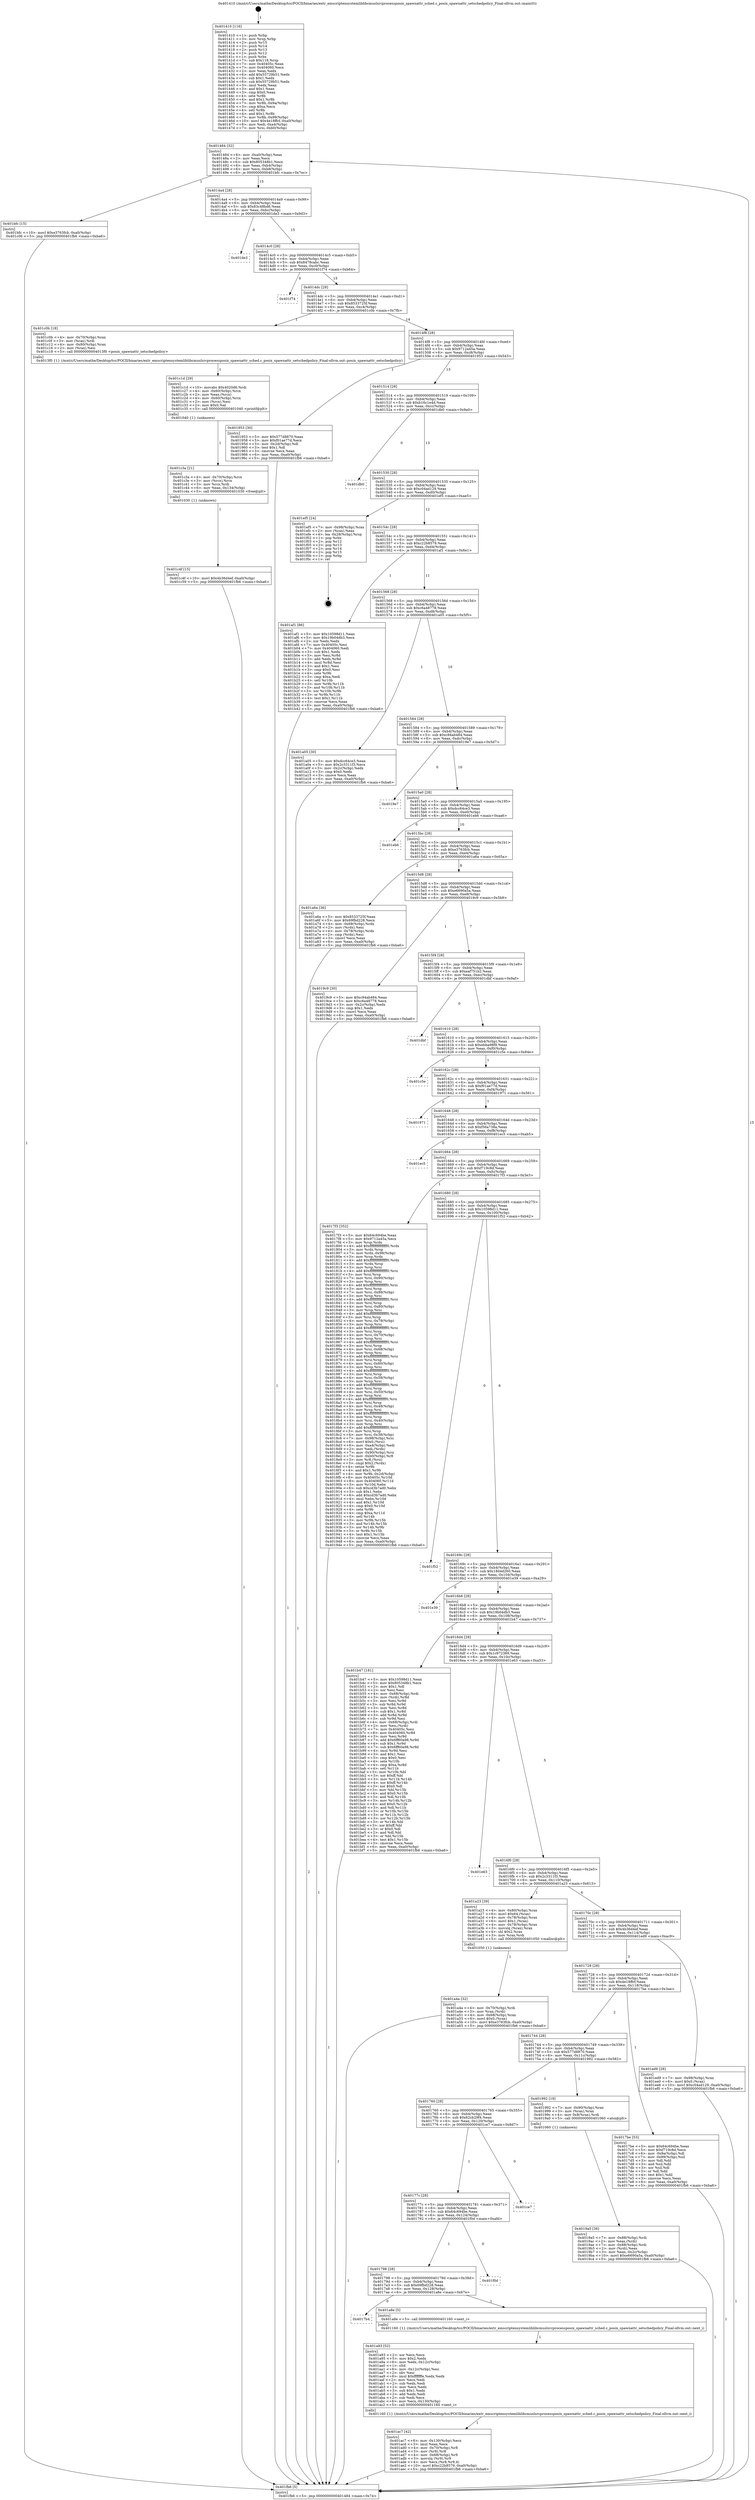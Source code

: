 digraph "0x401410" {
  label = "0x401410 (/mnt/c/Users/mathe/Desktop/tcc/POCII/binaries/extr_emscriptensystemliblibcmuslsrcprocessposix_spawnattr_sched.c_posix_spawnattr_setschedpolicy_Final-ollvm.out::main(0))"
  labelloc = "t"
  node[shape=record]

  Entry [label="",width=0.3,height=0.3,shape=circle,fillcolor=black,style=filled]
  "0x401484" [label="{
     0x401484 [32]\l
     | [instrs]\l
     &nbsp;&nbsp;0x401484 \<+6\>: mov -0xa0(%rbp),%eax\l
     &nbsp;&nbsp;0x40148a \<+2\>: mov %eax,%ecx\l
     &nbsp;&nbsp;0x40148c \<+6\>: sub $0x805348b1,%ecx\l
     &nbsp;&nbsp;0x401492 \<+6\>: mov %eax,-0xb4(%rbp)\l
     &nbsp;&nbsp;0x401498 \<+6\>: mov %ecx,-0xb8(%rbp)\l
     &nbsp;&nbsp;0x40149e \<+6\>: je 0000000000401bfc \<main+0x7ec\>\l
  }"]
  "0x401bfc" [label="{
     0x401bfc [15]\l
     | [instrs]\l
     &nbsp;&nbsp;0x401bfc \<+10\>: movl $0xe3763fcb,-0xa0(%rbp)\l
     &nbsp;&nbsp;0x401c06 \<+5\>: jmp 0000000000401fb6 \<main+0xba6\>\l
  }"]
  "0x4014a4" [label="{
     0x4014a4 [28]\l
     | [instrs]\l
     &nbsp;&nbsp;0x4014a4 \<+5\>: jmp 00000000004014a9 \<main+0x99\>\l
     &nbsp;&nbsp;0x4014a9 \<+6\>: mov -0xb4(%rbp),%eax\l
     &nbsp;&nbsp;0x4014af \<+5\>: sub $0x83c48bd6,%eax\l
     &nbsp;&nbsp;0x4014b4 \<+6\>: mov %eax,-0xbc(%rbp)\l
     &nbsp;&nbsp;0x4014ba \<+6\>: je 0000000000401de3 \<main+0x9d3\>\l
  }"]
  Exit [label="",width=0.3,height=0.3,shape=circle,fillcolor=black,style=filled,peripheries=2]
  "0x401de3" [label="{
     0x401de3\l
  }", style=dashed]
  "0x4014c0" [label="{
     0x4014c0 [28]\l
     | [instrs]\l
     &nbsp;&nbsp;0x4014c0 \<+5\>: jmp 00000000004014c5 \<main+0xb5\>\l
     &nbsp;&nbsp;0x4014c5 \<+6\>: mov -0xb4(%rbp),%eax\l
     &nbsp;&nbsp;0x4014cb \<+5\>: sub $0x8478cabc,%eax\l
     &nbsp;&nbsp;0x4014d0 \<+6\>: mov %eax,-0xc0(%rbp)\l
     &nbsp;&nbsp;0x4014d6 \<+6\>: je 0000000000401f74 \<main+0xb64\>\l
  }"]
  "0x401c4f" [label="{
     0x401c4f [15]\l
     | [instrs]\l
     &nbsp;&nbsp;0x401c4f \<+10\>: movl $0x4b36d4ef,-0xa0(%rbp)\l
     &nbsp;&nbsp;0x401c59 \<+5\>: jmp 0000000000401fb6 \<main+0xba6\>\l
  }"]
  "0x401f74" [label="{
     0x401f74\l
  }", style=dashed]
  "0x4014dc" [label="{
     0x4014dc [28]\l
     | [instrs]\l
     &nbsp;&nbsp;0x4014dc \<+5\>: jmp 00000000004014e1 \<main+0xd1\>\l
     &nbsp;&nbsp;0x4014e1 \<+6\>: mov -0xb4(%rbp),%eax\l
     &nbsp;&nbsp;0x4014e7 \<+5\>: sub $0x8533725f,%eax\l
     &nbsp;&nbsp;0x4014ec \<+6\>: mov %eax,-0xc4(%rbp)\l
     &nbsp;&nbsp;0x4014f2 \<+6\>: je 0000000000401c0b \<main+0x7fb\>\l
  }"]
  "0x401c3a" [label="{
     0x401c3a [21]\l
     | [instrs]\l
     &nbsp;&nbsp;0x401c3a \<+4\>: mov -0x70(%rbp),%rcx\l
     &nbsp;&nbsp;0x401c3e \<+3\>: mov (%rcx),%rcx\l
     &nbsp;&nbsp;0x401c41 \<+3\>: mov %rcx,%rdi\l
     &nbsp;&nbsp;0x401c44 \<+6\>: mov %eax,-0x134(%rbp)\l
     &nbsp;&nbsp;0x401c4a \<+5\>: call 0000000000401030 \<free@plt\>\l
     | [calls]\l
     &nbsp;&nbsp;0x401030 \{1\} (unknown)\l
  }"]
  "0x401c0b" [label="{
     0x401c0b [18]\l
     | [instrs]\l
     &nbsp;&nbsp;0x401c0b \<+4\>: mov -0x70(%rbp),%rax\l
     &nbsp;&nbsp;0x401c0f \<+3\>: mov (%rax),%rdi\l
     &nbsp;&nbsp;0x401c12 \<+4\>: mov -0x80(%rbp),%rax\l
     &nbsp;&nbsp;0x401c16 \<+2\>: mov (%rax),%esi\l
     &nbsp;&nbsp;0x401c18 \<+5\>: call 00000000004013f0 \<posix_spawnattr_setschedpolicy\>\l
     | [calls]\l
     &nbsp;&nbsp;0x4013f0 \{1\} (/mnt/c/Users/mathe/Desktop/tcc/POCII/binaries/extr_emscriptensystemliblibcmuslsrcprocessposix_spawnattr_sched.c_posix_spawnattr_setschedpolicy_Final-ollvm.out::posix_spawnattr_setschedpolicy)\l
  }"]
  "0x4014f8" [label="{
     0x4014f8 [28]\l
     | [instrs]\l
     &nbsp;&nbsp;0x4014f8 \<+5\>: jmp 00000000004014fd \<main+0xed\>\l
     &nbsp;&nbsp;0x4014fd \<+6\>: mov -0xb4(%rbp),%eax\l
     &nbsp;&nbsp;0x401503 \<+5\>: sub $0x9712a45a,%eax\l
     &nbsp;&nbsp;0x401508 \<+6\>: mov %eax,-0xc8(%rbp)\l
     &nbsp;&nbsp;0x40150e \<+6\>: je 0000000000401953 \<main+0x543\>\l
  }"]
  "0x401c1d" [label="{
     0x401c1d [29]\l
     | [instrs]\l
     &nbsp;&nbsp;0x401c1d \<+10\>: movabs $0x4020d6,%rdi\l
     &nbsp;&nbsp;0x401c27 \<+4\>: mov -0x60(%rbp),%rcx\l
     &nbsp;&nbsp;0x401c2b \<+2\>: mov %eax,(%rcx)\l
     &nbsp;&nbsp;0x401c2d \<+4\>: mov -0x60(%rbp),%rcx\l
     &nbsp;&nbsp;0x401c31 \<+2\>: mov (%rcx),%esi\l
     &nbsp;&nbsp;0x401c33 \<+2\>: mov $0x0,%al\l
     &nbsp;&nbsp;0x401c35 \<+5\>: call 0000000000401040 \<printf@plt\>\l
     | [calls]\l
     &nbsp;&nbsp;0x401040 \{1\} (unknown)\l
  }"]
  "0x401953" [label="{
     0x401953 [30]\l
     | [instrs]\l
     &nbsp;&nbsp;0x401953 \<+5\>: mov $0x577d8870,%eax\l
     &nbsp;&nbsp;0x401958 \<+5\>: mov $0xf01ae77d,%ecx\l
     &nbsp;&nbsp;0x40195d \<+3\>: mov -0x2d(%rbp),%dl\l
     &nbsp;&nbsp;0x401960 \<+3\>: test $0x1,%dl\l
     &nbsp;&nbsp;0x401963 \<+3\>: cmovne %ecx,%eax\l
     &nbsp;&nbsp;0x401966 \<+6\>: mov %eax,-0xa0(%rbp)\l
     &nbsp;&nbsp;0x40196c \<+5\>: jmp 0000000000401fb6 \<main+0xba6\>\l
  }"]
  "0x401514" [label="{
     0x401514 [28]\l
     | [instrs]\l
     &nbsp;&nbsp;0x401514 \<+5\>: jmp 0000000000401519 \<main+0x109\>\l
     &nbsp;&nbsp;0x401519 \<+6\>: mov -0xb4(%rbp),%eax\l
     &nbsp;&nbsp;0x40151f \<+5\>: sub $0xb16c1e4d,%eax\l
     &nbsp;&nbsp;0x401524 \<+6\>: mov %eax,-0xcc(%rbp)\l
     &nbsp;&nbsp;0x40152a \<+6\>: je 0000000000401db0 \<main+0x9a0\>\l
  }"]
  "0x401ac7" [label="{
     0x401ac7 [42]\l
     | [instrs]\l
     &nbsp;&nbsp;0x401ac7 \<+6\>: mov -0x130(%rbp),%ecx\l
     &nbsp;&nbsp;0x401acd \<+3\>: imul %eax,%ecx\l
     &nbsp;&nbsp;0x401ad0 \<+4\>: mov -0x70(%rbp),%r8\l
     &nbsp;&nbsp;0x401ad4 \<+3\>: mov (%r8),%r8\l
     &nbsp;&nbsp;0x401ad7 \<+4\>: mov -0x68(%rbp),%r9\l
     &nbsp;&nbsp;0x401adb \<+3\>: movslq (%r9),%r9\l
     &nbsp;&nbsp;0x401ade \<+4\>: mov %ecx,(%r8,%r9,4)\l
     &nbsp;&nbsp;0x401ae2 \<+10\>: movl $0xc22b8579,-0xa0(%rbp)\l
     &nbsp;&nbsp;0x401aec \<+5\>: jmp 0000000000401fb6 \<main+0xba6\>\l
  }"]
  "0x401db0" [label="{
     0x401db0\l
  }", style=dashed]
  "0x401530" [label="{
     0x401530 [28]\l
     | [instrs]\l
     &nbsp;&nbsp;0x401530 \<+5\>: jmp 0000000000401535 \<main+0x125\>\l
     &nbsp;&nbsp;0x401535 \<+6\>: mov -0xb4(%rbp),%eax\l
     &nbsp;&nbsp;0x40153b \<+5\>: sub $0xc04ad129,%eax\l
     &nbsp;&nbsp;0x401540 \<+6\>: mov %eax,-0xd0(%rbp)\l
     &nbsp;&nbsp;0x401546 \<+6\>: je 0000000000401ef5 \<main+0xae5\>\l
  }"]
  "0x401a93" [label="{
     0x401a93 [52]\l
     | [instrs]\l
     &nbsp;&nbsp;0x401a93 \<+2\>: xor %ecx,%ecx\l
     &nbsp;&nbsp;0x401a95 \<+5\>: mov $0x2,%edx\l
     &nbsp;&nbsp;0x401a9a \<+6\>: mov %edx,-0x12c(%rbp)\l
     &nbsp;&nbsp;0x401aa0 \<+1\>: cltd\l
     &nbsp;&nbsp;0x401aa1 \<+6\>: mov -0x12c(%rbp),%esi\l
     &nbsp;&nbsp;0x401aa7 \<+2\>: idiv %esi\l
     &nbsp;&nbsp;0x401aa9 \<+6\>: imul $0xfffffffe,%edx,%edx\l
     &nbsp;&nbsp;0x401aaf \<+2\>: mov %ecx,%edi\l
     &nbsp;&nbsp;0x401ab1 \<+2\>: sub %edx,%edi\l
     &nbsp;&nbsp;0x401ab3 \<+2\>: mov %ecx,%edx\l
     &nbsp;&nbsp;0x401ab5 \<+3\>: sub $0x1,%edx\l
     &nbsp;&nbsp;0x401ab8 \<+2\>: add %edx,%edi\l
     &nbsp;&nbsp;0x401aba \<+2\>: sub %edi,%ecx\l
     &nbsp;&nbsp;0x401abc \<+6\>: mov %ecx,-0x130(%rbp)\l
     &nbsp;&nbsp;0x401ac2 \<+5\>: call 0000000000401160 \<next_i\>\l
     | [calls]\l
     &nbsp;&nbsp;0x401160 \{1\} (/mnt/c/Users/mathe/Desktop/tcc/POCII/binaries/extr_emscriptensystemliblibcmuslsrcprocessposix_spawnattr_sched.c_posix_spawnattr_setschedpolicy_Final-ollvm.out::next_i)\l
  }"]
  "0x401ef5" [label="{
     0x401ef5 [24]\l
     | [instrs]\l
     &nbsp;&nbsp;0x401ef5 \<+7\>: mov -0x98(%rbp),%rax\l
     &nbsp;&nbsp;0x401efc \<+2\>: mov (%rax),%eax\l
     &nbsp;&nbsp;0x401efe \<+4\>: lea -0x28(%rbp),%rsp\l
     &nbsp;&nbsp;0x401f02 \<+1\>: pop %rbx\l
     &nbsp;&nbsp;0x401f03 \<+2\>: pop %r12\l
     &nbsp;&nbsp;0x401f05 \<+2\>: pop %r13\l
     &nbsp;&nbsp;0x401f07 \<+2\>: pop %r14\l
     &nbsp;&nbsp;0x401f09 \<+2\>: pop %r15\l
     &nbsp;&nbsp;0x401f0b \<+1\>: pop %rbp\l
     &nbsp;&nbsp;0x401f0c \<+1\>: ret\l
  }"]
  "0x40154c" [label="{
     0x40154c [28]\l
     | [instrs]\l
     &nbsp;&nbsp;0x40154c \<+5\>: jmp 0000000000401551 \<main+0x141\>\l
     &nbsp;&nbsp;0x401551 \<+6\>: mov -0xb4(%rbp),%eax\l
     &nbsp;&nbsp;0x401557 \<+5\>: sub $0xc22b8579,%eax\l
     &nbsp;&nbsp;0x40155c \<+6\>: mov %eax,-0xd4(%rbp)\l
     &nbsp;&nbsp;0x401562 \<+6\>: je 0000000000401af1 \<main+0x6e1\>\l
  }"]
  "0x4017b4" [label="{
     0x4017b4\l
  }", style=dashed]
  "0x401af1" [label="{
     0x401af1 [86]\l
     | [instrs]\l
     &nbsp;&nbsp;0x401af1 \<+5\>: mov $0x10598d11,%eax\l
     &nbsp;&nbsp;0x401af6 \<+5\>: mov $0x19b04db3,%ecx\l
     &nbsp;&nbsp;0x401afb \<+2\>: xor %edx,%edx\l
     &nbsp;&nbsp;0x401afd \<+7\>: mov 0x40405c,%esi\l
     &nbsp;&nbsp;0x401b04 \<+7\>: mov 0x404060,%edi\l
     &nbsp;&nbsp;0x401b0b \<+3\>: sub $0x1,%edx\l
     &nbsp;&nbsp;0x401b0e \<+3\>: mov %esi,%r8d\l
     &nbsp;&nbsp;0x401b11 \<+3\>: add %edx,%r8d\l
     &nbsp;&nbsp;0x401b14 \<+4\>: imul %r8d,%esi\l
     &nbsp;&nbsp;0x401b18 \<+3\>: and $0x1,%esi\l
     &nbsp;&nbsp;0x401b1b \<+3\>: cmp $0x0,%esi\l
     &nbsp;&nbsp;0x401b1e \<+4\>: sete %r9b\l
     &nbsp;&nbsp;0x401b22 \<+3\>: cmp $0xa,%edi\l
     &nbsp;&nbsp;0x401b25 \<+4\>: setl %r10b\l
     &nbsp;&nbsp;0x401b29 \<+3\>: mov %r9b,%r11b\l
     &nbsp;&nbsp;0x401b2c \<+3\>: and %r10b,%r11b\l
     &nbsp;&nbsp;0x401b2f \<+3\>: xor %r10b,%r9b\l
     &nbsp;&nbsp;0x401b32 \<+3\>: or %r9b,%r11b\l
     &nbsp;&nbsp;0x401b35 \<+4\>: test $0x1,%r11b\l
     &nbsp;&nbsp;0x401b39 \<+3\>: cmovne %ecx,%eax\l
     &nbsp;&nbsp;0x401b3c \<+6\>: mov %eax,-0xa0(%rbp)\l
     &nbsp;&nbsp;0x401b42 \<+5\>: jmp 0000000000401fb6 \<main+0xba6\>\l
  }"]
  "0x401568" [label="{
     0x401568 [28]\l
     | [instrs]\l
     &nbsp;&nbsp;0x401568 \<+5\>: jmp 000000000040156d \<main+0x15d\>\l
     &nbsp;&nbsp;0x40156d \<+6\>: mov -0xb4(%rbp),%eax\l
     &nbsp;&nbsp;0x401573 \<+5\>: sub $0xc6a48778,%eax\l
     &nbsp;&nbsp;0x401578 \<+6\>: mov %eax,-0xd8(%rbp)\l
     &nbsp;&nbsp;0x40157e \<+6\>: je 0000000000401a05 \<main+0x5f5\>\l
  }"]
  "0x401a8e" [label="{
     0x401a8e [5]\l
     | [instrs]\l
     &nbsp;&nbsp;0x401a8e \<+5\>: call 0000000000401160 \<next_i\>\l
     | [calls]\l
     &nbsp;&nbsp;0x401160 \{1\} (/mnt/c/Users/mathe/Desktop/tcc/POCII/binaries/extr_emscriptensystemliblibcmuslsrcprocessposix_spawnattr_sched.c_posix_spawnattr_setschedpolicy_Final-ollvm.out::next_i)\l
  }"]
  "0x401a05" [label="{
     0x401a05 [30]\l
     | [instrs]\l
     &nbsp;&nbsp;0x401a05 \<+5\>: mov $0xdcc64ce3,%eax\l
     &nbsp;&nbsp;0x401a0a \<+5\>: mov $0x2c3311f3,%ecx\l
     &nbsp;&nbsp;0x401a0f \<+3\>: mov -0x2c(%rbp),%edx\l
     &nbsp;&nbsp;0x401a12 \<+3\>: cmp $0x0,%edx\l
     &nbsp;&nbsp;0x401a15 \<+3\>: cmove %ecx,%eax\l
     &nbsp;&nbsp;0x401a18 \<+6\>: mov %eax,-0xa0(%rbp)\l
     &nbsp;&nbsp;0x401a1e \<+5\>: jmp 0000000000401fb6 \<main+0xba6\>\l
  }"]
  "0x401584" [label="{
     0x401584 [28]\l
     | [instrs]\l
     &nbsp;&nbsp;0x401584 \<+5\>: jmp 0000000000401589 \<main+0x179\>\l
     &nbsp;&nbsp;0x401589 \<+6\>: mov -0xb4(%rbp),%eax\l
     &nbsp;&nbsp;0x40158f \<+5\>: sub $0xc94ab484,%eax\l
     &nbsp;&nbsp;0x401594 \<+6\>: mov %eax,-0xdc(%rbp)\l
     &nbsp;&nbsp;0x40159a \<+6\>: je 00000000004019e7 \<main+0x5d7\>\l
  }"]
  "0x401798" [label="{
     0x401798 [28]\l
     | [instrs]\l
     &nbsp;&nbsp;0x401798 \<+5\>: jmp 000000000040179d \<main+0x38d\>\l
     &nbsp;&nbsp;0x40179d \<+6\>: mov -0xb4(%rbp),%eax\l
     &nbsp;&nbsp;0x4017a3 \<+5\>: sub $0x69fbd228,%eax\l
     &nbsp;&nbsp;0x4017a8 \<+6\>: mov %eax,-0x128(%rbp)\l
     &nbsp;&nbsp;0x4017ae \<+6\>: je 0000000000401a8e \<main+0x67e\>\l
  }"]
  "0x4019e7" [label="{
     0x4019e7\l
  }", style=dashed]
  "0x4015a0" [label="{
     0x4015a0 [28]\l
     | [instrs]\l
     &nbsp;&nbsp;0x4015a0 \<+5\>: jmp 00000000004015a5 \<main+0x195\>\l
     &nbsp;&nbsp;0x4015a5 \<+6\>: mov -0xb4(%rbp),%eax\l
     &nbsp;&nbsp;0x4015ab \<+5\>: sub $0xdcc64ce3,%eax\l
     &nbsp;&nbsp;0x4015b0 \<+6\>: mov %eax,-0xe0(%rbp)\l
     &nbsp;&nbsp;0x4015b6 \<+6\>: je 0000000000401eb6 \<main+0xaa6\>\l
  }"]
  "0x401f0d" [label="{
     0x401f0d\l
  }", style=dashed]
  "0x401eb6" [label="{
     0x401eb6\l
  }", style=dashed]
  "0x4015bc" [label="{
     0x4015bc [28]\l
     | [instrs]\l
     &nbsp;&nbsp;0x4015bc \<+5\>: jmp 00000000004015c1 \<main+0x1b1\>\l
     &nbsp;&nbsp;0x4015c1 \<+6\>: mov -0xb4(%rbp),%eax\l
     &nbsp;&nbsp;0x4015c7 \<+5\>: sub $0xe3763fcb,%eax\l
     &nbsp;&nbsp;0x4015cc \<+6\>: mov %eax,-0xe4(%rbp)\l
     &nbsp;&nbsp;0x4015d2 \<+6\>: je 0000000000401a6a \<main+0x65a\>\l
  }"]
  "0x40177c" [label="{
     0x40177c [28]\l
     | [instrs]\l
     &nbsp;&nbsp;0x40177c \<+5\>: jmp 0000000000401781 \<main+0x371\>\l
     &nbsp;&nbsp;0x401781 \<+6\>: mov -0xb4(%rbp),%eax\l
     &nbsp;&nbsp;0x401787 \<+5\>: sub $0x64c694be,%eax\l
     &nbsp;&nbsp;0x40178c \<+6\>: mov %eax,-0x124(%rbp)\l
     &nbsp;&nbsp;0x401792 \<+6\>: je 0000000000401f0d \<main+0xafd\>\l
  }"]
  "0x401a6a" [label="{
     0x401a6a [36]\l
     | [instrs]\l
     &nbsp;&nbsp;0x401a6a \<+5\>: mov $0x8533725f,%eax\l
     &nbsp;&nbsp;0x401a6f \<+5\>: mov $0x69fbd228,%ecx\l
     &nbsp;&nbsp;0x401a74 \<+4\>: mov -0x68(%rbp),%rdx\l
     &nbsp;&nbsp;0x401a78 \<+2\>: mov (%rdx),%esi\l
     &nbsp;&nbsp;0x401a7a \<+4\>: mov -0x78(%rbp),%rdx\l
     &nbsp;&nbsp;0x401a7e \<+2\>: cmp (%rdx),%esi\l
     &nbsp;&nbsp;0x401a80 \<+3\>: cmovl %ecx,%eax\l
     &nbsp;&nbsp;0x401a83 \<+6\>: mov %eax,-0xa0(%rbp)\l
     &nbsp;&nbsp;0x401a89 \<+5\>: jmp 0000000000401fb6 \<main+0xba6\>\l
  }"]
  "0x4015d8" [label="{
     0x4015d8 [28]\l
     | [instrs]\l
     &nbsp;&nbsp;0x4015d8 \<+5\>: jmp 00000000004015dd \<main+0x1cd\>\l
     &nbsp;&nbsp;0x4015dd \<+6\>: mov -0xb4(%rbp),%eax\l
     &nbsp;&nbsp;0x4015e3 \<+5\>: sub $0xe6690a5a,%eax\l
     &nbsp;&nbsp;0x4015e8 \<+6\>: mov %eax,-0xe8(%rbp)\l
     &nbsp;&nbsp;0x4015ee \<+6\>: je 00000000004019c9 \<main+0x5b9\>\l
  }"]
  "0x401ce7" [label="{
     0x401ce7\l
  }", style=dashed]
  "0x4019c9" [label="{
     0x4019c9 [30]\l
     | [instrs]\l
     &nbsp;&nbsp;0x4019c9 \<+5\>: mov $0xc94ab484,%eax\l
     &nbsp;&nbsp;0x4019ce \<+5\>: mov $0xc6a48778,%ecx\l
     &nbsp;&nbsp;0x4019d3 \<+3\>: mov -0x2c(%rbp),%edx\l
     &nbsp;&nbsp;0x4019d6 \<+3\>: cmp $0x1,%edx\l
     &nbsp;&nbsp;0x4019d9 \<+3\>: cmovl %ecx,%eax\l
     &nbsp;&nbsp;0x4019dc \<+6\>: mov %eax,-0xa0(%rbp)\l
     &nbsp;&nbsp;0x4019e2 \<+5\>: jmp 0000000000401fb6 \<main+0xba6\>\l
  }"]
  "0x4015f4" [label="{
     0x4015f4 [28]\l
     | [instrs]\l
     &nbsp;&nbsp;0x4015f4 \<+5\>: jmp 00000000004015f9 \<main+0x1e9\>\l
     &nbsp;&nbsp;0x4015f9 \<+6\>: mov -0xb4(%rbp),%eax\l
     &nbsp;&nbsp;0x4015ff \<+5\>: sub $0xeaf751b2,%eax\l
     &nbsp;&nbsp;0x401604 \<+6\>: mov %eax,-0xec(%rbp)\l
     &nbsp;&nbsp;0x40160a \<+6\>: je 0000000000401dbf \<main+0x9af\>\l
  }"]
  "0x401a4a" [label="{
     0x401a4a [32]\l
     | [instrs]\l
     &nbsp;&nbsp;0x401a4a \<+4\>: mov -0x70(%rbp),%rdi\l
     &nbsp;&nbsp;0x401a4e \<+3\>: mov %rax,(%rdi)\l
     &nbsp;&nbsp;0x401a51 \<+4\>: mov -0x68(%rbp),%rax\l
     &nbsp;&nbsp;0x401a55 \<+6\>: movl $0x0,(%rax)\l
     &nbsp;&nbsp;0x401a5b \<+10\>: movl $0xe3763fcb,-0xa0(%rbp)\l
     &nbsp;&nbsp;0x401a65 \<+5\>: jmp 0000000000401fb6 \<main+0xba6\>\l
  }"]
  "0x401dbf" [label="{
     0x401dbf\l
  }", style=dashed]
  "0x401610" [label="{
     0x401610 [28]\l
     | [instrs]\l
     &nbsp;&nbsp;0x401610 \<+5\>: jmp 0000000000401615 \<main+0x205\>\l
     &nbsp;&nbsp;0x401615 \<+6\>: mov -0xb4(%rbp),%eax\l
     &nbsp;&nbsp;0x40161b \<+5\>: sub $0xebba98f9,%eax\l
     &nbsp;&nbsp;0x401620 \<+6\>: mov %eax,-0xf0(%rbp)\l
     &nbsp;&nbsp;0x401626 \<+6\>: je 0000000000401c5e \<main+0x84e\>\l
  }"]
  "0x4019a5" [label="{
     0x4019a5 [36]\l
     | [instrs]\l
     &nbsp;&nbsp;0x4019a5 \<+7\>: mov -0x88(%rbp),%rdi\l
     &nbsp;&nbsp;0x4019ac \<+2\>: mov %eax,(%rdi)\l
     &nbsp;&nbsp;0x4019ae \<+7\>: mov -0x88(%rbp),%rdi\l
     &nbsp;&nbsp;0x4019b5 \<+2\>: mov (%rdi),%eax\l
     &nbsp;&nbsp;0x4019b7 \<+3\>: mov %eax,-0x2c(%rbp)\l
     &nbsp;&nbsp;0x4019ba \<+10\>: movl $0xe6690a5a,-0xa0(%rbp)\l
     &nbsp;&nbsp;0x4019c4 \<+5\>: jmp 0000000000401fb6 \<main+0xba6\>\l
  }"]
  "0x401c5e" [label="{
     0x401c5e\l
  }", style=dashed]
  "0x40162c" [label="{
     0x40162c [28]\l
     | [instrs]\l
     &nbsp;&nbsp;0x40162c \<+5\>: jmp 0000000000401631 \<main+0x221\>\l
     &nbsp;&nbsp;0x401631 \<+6\>: mov -0xb4(%rbp),%eax\l
     &nbsp;&nbsp;0x401637 \<+5\>: sub $0xf01ae77d,%eax\l
     &nbsp;&nbsp;0x40163c \<+6\>: mov %eax,-0xf4(%rbp)\l
     &nbsp;&nbsp;0x401642 \<+6\>: je 0000000000401971 \<main+0x561\>\l
  }"]
  "0x401760" [label="{
     0x401760 [28]\l
     | [instrs]\l
     &nbsp;&nbsp;0x401760 \<+5\>: jmp 0000000000401765 \<main+0x355\>\l
     &nbsp;&nbsp;0x401765 \<+6\>: mov -0xb4(%rbp),%eax\l
     &nbsp;&nbsp;0x40176b \<+5\>: sub $0x62cb29f4,%eax\l
     &nbsp;&nbsp;0x401770 \<+6\>: mov %eax,-0x120(%rbp)\l
     &nbsp;&nbsp;0x401776 \<+6\>: je 0000000000401ce7 \<main+0x8d7\>\l
  }"]
  "0x401971" [label="{
     0x401971\l
  }", style=dashed]
  "0x401648" [label="{
     0x401648 [28]\l
     | [instrs]\l
     &nbsp;&nbsp;0x401648 \<+5\>: jmp 000000000040164d \<main+0x23d\>\l
     &nbsp;&nbsp;0x40164d \<+6\>: mov -0xb4(%rbp),%eax\l
     &nbsp;&nbsp;0x401653 \<+5\>: sub $0xf56a738a,%eax\l
     &nbsp;&nbsp;0x401658 \<+6\>: mov %eax,-0xf8(%rbp)\l
     &nbsp;&nbsp;0x40165e \<+6\>: je 0000000000401ec5 \<main+0xab5\>\l
  }"]
  "0x401992" [label="{
     0x401992 [19]\l
     | [instrs]\l
     &nbsp;&nbsp;0x401992 \<+7\>: mov -0x90(%rbp),%rax\l
     &nbsp;&nbsp;0x401999 \<+3\>: mov (%rax),%rax\l
     &nbsp;&nbsp;0x40199c \<+4\>: mov 0x8(%rax),%rdi\l
     &nbsp;&nbsp;0x4019a0 \<+5\>: call 0000000000401060 \<atoi@plt\>\l
     | [calls]\l
     &nbsp;&nbsp;0x401060 \{1\} (unknown)\l
  }"]
  "0x401ec5" [label="{
     0x401ec5\l
  }", style=dashed]
  "0x401664" [label="{
     0x401664 [28]\l
     | [instrs]\l
     &nbsp;&nbsp;0x401664 \<+5\>: jmp 0000000000401669 \<main+0x259\>\l
     &nbsp;&nbsp;0x401669 \<+6\>: mov -0xb4(%rbp),%eax\l
     &nbsp;&nbsp;0x40166f \<+5\>: sub $0xf719c8d,%eax\l
     &nbsp;&nbsp;0x401674 \<+6\>: mov %eax,-0xfc(%rbp)\l
     &nbsp;&nbsp;0x40167a \<+6\>: je 00000000004017f3 \<main+0x3e3\>\l
  }"]
  "0x401410" [label="{
     0x401410 [116]\l
     | [instrs]\l
     &nbsp;&nbsp;0x401410 \<+1\>: push %rbp\l
     &nbsp;&nbsp;0x401411 \<+3\>: mov %rsp,%rbp\l
     &nbsp;&nbsp;0x401414 \<+2\>: push %r15\l
     &nbsp;&nbsp;0x401416 \<+2\>: push %r14\l
     &nbsp;&nbsp;0x401418 \<+2\>: push %r13\l
     &nbsp;&nbsp;0x40141a \<+2\>: push %r12\l
     &nbsp;&nbsp;0x40141c \<+1\>: push %rbx\l
     &nbsp;&nbsp;0x40141d \<+7\>: sub $0x118,%rsp\l
     &nbsp;&nbsp;0x401424 \<+7\>: mov 0x40405c,%eax\l
     &nbsp;&nbsp;0x40142b \<+7\>: mov 0x404060,%ecx\l
     &nbsp;&nbsp;0x401432 \<+2\>: mov %eax,%edx\l
     &nbsp;&nbsp;0x401434 \<+6\>: add $0x55729b51,%edx\l
     &nbsp;&nbsp;0x40143a \<+3\>: sub $0x1,%edx\l
     &nbsp;&nbsp;0x40143d \<+6\>: sub $0x55729b51,%edx\l
     &nbsp;&nbsp;0x401443 \<+3\>: imul %edx,%eax\l
     &nbsp;&nbsp;0x401446 \<+3\>: and $0x1,%eax\l
     &nbsp;&nbsp;0x401449 \<+3\>: cmp $0x0,%eax\l
     &nbsp;&nbsp;0x40144c \<+4\>: sete %r8b\l
     &nbsp;&nbsp;0x401450 \<+4\>: and $0x1,%r8b\l
     &nbsp;&nbsp;0x401454 \<+7\>: mov %r8b,-0x9a(%rbp)\l
     &nbsp;&nbsp;0x40145b \<+3\>: cmp $0xa,%ecx\l
     &nbsp;&nbsp;0x40145e \<+4\>: setl %r8b\l
     &nbsp;&nbsp;0x401462 \<+4\>: and $0x1,%r8b\l
     &nbsp;&nbsp;0x401466 \<+7\>: mov %r8b,-0x99(%rbp)\l
     &nbsp;&nbsp;0x40146d \<+10\>: movl $0x4e18ffcf,-0xa0(%rbp)\l
     &nbsp;&nbsp;0x401477 \<+6\>: mov %edi,-0xa4(%rbp)\l
     &nbsp;&nbsp;0x40147d \<+7\>: mov %rsi,-0xb0(%rbp)\l
  }"]
  "0x4017f3" [label="{
     0x4017f3 [352]\l
     | [instrs]\l
     &nbsp;&nbsp;0x4017f3 \<+5\>: mov $0x64c694be,%eax\l
     &nbsp;&nbsp;0x4017f8 \<+5\>: mov $0x9712a45a,%ecx\l
     &nbsp;&nbsp;0x4017fd \<+3\>: mov %rsp,%rdx\l
     &nbsp;&nbsp;0x401800 \<+4\>: add $0xfffffffffffffff0,%rdx\l
     &nbsp;&nbsp;0x401804 \<+3\>: mov %rdx,%rsp\l
     &nbsp;&nbsp;0x401807 \<+7\>: mov %rdx,-0x98(%rbp)\l
     &nbsp;&nbsp;0x40180e \<+3\>: mov %rsp,%rdx\l
     &nbsp;&nbsp;0x401811 \<+4\>: add $0xfffffffffffffff0,%rdx\l
     &nbsp;&nbsp;0x401815 \<+3\>: mov %rdx,%rsp\l
     &nbsp;&nbsp;0x401818 \<+3\>: mov %rsp,%rsi\l
     &nbsp;&nbsp;0x40181b \<+4\>: add $0xfffffffffffffff0,%rsi\l
     &nbsp;&nbsp;0x40181f \<+3\>: mov %rsi,%rsp\l
     &nbsp;&nbsp;0x401822 \<+7\>: mov %rsi,-0x90(%rbp)\l
     &nbsp;&nbsp;0x401829 \<+3\>: mov %rsp,%rsi\l
     &nbsp;&nbsp;0x40182c \<+4\>: add $0xfffffffffffffff0,%rsi\l
     &nbsp;&nbsp;0x401830 \<+3\>: mov %rsi,%rsp\l
     &nbsp;&nbsp;0x401833 \<+7\>: mov %rsi,-0x88(%rbp)\l
     &nbsp;&nbsp;0x40183a \<+3\>: mov %rsp,%rsi\l
     &nbsp;&nbsp;0x40183d \<+4\>: add $0xfffffffffffffff0,%rsi\l
     &nbsp;&nbsp;0x401841 \<+3\>: mov %rsi,%rsp\l
     &nbsp;&nbsp;0x401844 \<+4\>: mov %rsi,-0x80(%rbp)\l
     &nbsp;&nbsp;0x401848 \<+3\>: mov %rsp,%rsi\l
     &nbsp;&nbsp;0x40184b \<+4\>: add $0xfffffffffffffff0,%rsi\l
     &nbsp;&nbsp;0x40184f \<+3\>: mov %rsi,%rsp\l
     &nbsp;&nbsp;0x401852 \<+4\>: mov %rsi,-0x78(%rbp)\l
     &nbsp;&nbsp;0x401856 \<+3\>: mov %rsp,%rsi\l
     &nbsp;&nbsp;0x401859 \<+4\>: add $0xfffffffffffffff0,%rsi\l
     &nbsp;&nbsp;0x40185d \<+3\>: mov %rsi,%rsp\l
     &nbsp;&nbsp;0x401860 \<+4\>: mov %rsi,-0x70(%rbp)\l
     &nbsp;&nbsp;0x401864 \<+3\>: mov %rsp,%rsi\l
     &nbsp;&nbsp;0x401867 \<+4\>: add $0xfffffffffffffff0,%rsi\l
     &nbsp;&nbsp;0x40186b \<+3\>: mov %rsi,%rsp\l
     &nbsp;&nbsp;0x40186e \<+4\>: mov %rsi,-0x68(%rbp)\l
     &nbsp;&nbsp;0x401872 \<+3\>: mov %rsp,%rsi\l
     &nbsp;&nbsp;0x401875 \<+4\>: add $0xfffffffffffffff0,%rsi\l
     &nbsp;&nbsp;0x401879 \<+3\>: mov %rsi,%rsp\l
     &nbsp;&nbsp;0x40187c \<+4\>: mov %rsi,-0x60(%rbp)\l
     &nbsp;&nbsp;0x401880 \<+3\>: mov %rsp,%rsi\l
     &nbsp;&nbsp;0x401883 \<+4\>: add $0xfffffffffffffff0,%rsi\l
     &nbsp;&nbsp;0x401887 \<+3\>: mov %rsi,%rsp\l
     &nbsp;&nbsp;0x40188a \<+4\>: mov %rsi,-0x58(%rbp)\l
     &nbsp;&nbsp;0x40188e \<+3\>: mov %rsp,%rsi\l
     &nbsp;&nbsp;0x401891 \<+4\>: add $0xfffffffffffffff0,%rsi\l
     &nbsp;&nbsp;0x401895 \<+3\>: mov %rsi,%rsp\l
     &nbsp;&nbsp;0x401898 \<+4\>: mov %rsi,-0x50(%rbp)\l
     &nbsp;&nbsp;0x40189c \<+3\>: mov %rsp,%rsi\l
     &nbsp;&nbsp;0x40189f \<+4\>: add $0xfffffffffffffff0,%rsi\l
     &nbsp;&nbsp;0x4018a3 \<+3\>: mov %rsi,%rsp\l
     &nbsp;&nbsp;0x4018a6 \<+4\>: mov %rsi,-0x48(%rbp)\l
     &nbsp;&nbsp;0x4018aa \<+3\>: mov %rsp,%rsi\l
     &nbsp;&nbsp;0x4018ad \<+4\>: add $0xfffffffffffffff0,%rsi\l
     &nbsp;&nbsp;0x4018b1 \<+3\>: mov %rsi,%rsp\l
     &nbsp;&nbsp;0x4018b4 \<+4\>: mov %rsi,-0x40(%rbp)\l
     &nbsp;&nbsp;0x4018b8 \<+3\>: mov %rsp,%rsi\l
     &nbsp;&nbsp;0x4018bb \<+4\>: add $0xfffffffffffffff0,%rsi\l
     &nbsp;&nbsp;0x4018bf \<+3\>: mov %rsi,%rsp\l
     &nbsp;&nbsp;0x4018c2 \<+4\>: mov %rsi,-0x38(%rbp)\l
     &nbsp;&nbsp;0x4018c6 \<+7\>: mov -0x98(%rbp),%rsi\l
     &nbsp;&nbsp;0x4018cd \<+6\>: movl $0x0,(%rsi)\l
     &nbsp;&nbsp;0x4018d3 \<+6\>: mov -0xa4(%rbp),%edi\l
     &nbsp;&nbsp;0x4018d9 \<+2\>: mov %edi,(%rdx)\l
     &nbsp;&nbsp;0x4018db \<+7\>: mov -0x90(%rbp),%rsi\l
     &nbsp;&nbsp;0x4018e2 \<+7\>: mov -0xb0(%rbp),%r8\l
     &nbsp;&nbsp;0x4018e9 \<+3\>: mov %r8,(%rsi)\l
     &nbsp;&nbsp;0x4018ec \<+3\>: cmpl $0x2,(%rdx)\l
     &nbsp;&nbsp;0x4018ef \<+4\>: setne %r9b\l
     &nbsp;&nbsp;0x4018f3 \<+4\>: and $0x1,%r9b\l
     &nbsp;&nbsp;0x4018f7 \<+4\>: mov %r9b,-0x2d(%rbp)\l
     &nbsp;&nbsp;0x4018fb \<+8\>: mov 0x40405c,%r10d\l
     &nbsp;&nbsp;0x401903 \<+8\>: mov 0x404060,%r11d\l
     &nbsp;&nbsp;0x40190b \<+3\>: mov %r10d,%ebx\l
     &nbsp;&nbsp;0x40190e \<+6\>: sub $0xcd3b7ad0,%ebx\l
     &nbsp;&nbsp;0x401914 \<+3\>: sub $0x1,%ebx\l
     &nbsp;&nbsp;0x401917 \<+6\>: add $0xcd3b7ad0,%ebx\l
     &nbsp;&nbsp;0x40191d \<+4\>: imul %ebx,%r10d\l
     &nbsp;&nbsp;0x401921 \<+4\>: and $0x1,%r10d\l
     &nbsp;&nbsp;0x401925 \<+4\>: cmp $0x0,%r10d\l
     &nbsp;&nbsp;0x401929 \<+4\>: sete %r9b\l
     &nbsp;&nbsp;0x40192d \<+4\>: cmp $0xa,%r11d\l
     &nbsp;&nbsp;0x401931 \<+4\>: setl %r14b\l
     &nbsp;&nbsp;0x401935 \<+3\>: mov %r9b,%r15b\l
     &nbsp;&nbsp;0x401938 \<+3\>: and %r14b,%r15b\l
     &nbsp;&nbsp;0x40193b \<+3\>: xor %r14b,%r9b\l
     &nbsp;&nbsp;0x40193e \<+3\>: or %r9b,%r15b\l
     &nbsp;&nbsp;0x401941 \<+4\>: test $0x1,%r15b\l
     &nbsp;&nbsp;0x401945 \<+3\>: cmovne %ecx,%eax\l
     &nbsp;&nbsp;0x401948 \<+6\>: mov %eax,-0xa0(%rbp)\l
     &nbsp;&nbsp;0x40194e \<+5\>: jmp 0000000000401fb6 \<main+0xba6\>\l
  }"]
  "0x401680" [label="{
     0x401680 [28]\l
     | [instrs]\l
     &nbsp;&nbsp;0x401680 \<+5\>: jmp 0000000000401685 \<main+0x275\>\l
     &nbsp;&nbsp;0x401685 \<+6\>: mov -0xb4(%rbp),%eax\l
     &nbsp;&nbsp;0x40168b \<+5\>: sub $0x10598d11,%eax\l
     &nbsp;&nbsp;0x401690 \<+6\>: mov %eax,-0x100(%rbp)\l
     &nbsp;&nbsp;0x401696 \<+6\>: je 0000000000401f52 \<main+0xb42\>\l
  }"]
  "0x401fb6" [label="{
     0x401fb6 [5]\l
     | [instrs]\l
     &nbsp;&nbsp;0x401fb6 \<+5\>: jmp 0000000000401484 \<main+0x74\>\l
  }"]
  "0x401f52" [label="{
     0x401f52\l
  }", style=dashed]
  "0x40169c" [label="{
     0x40169c [28]\l
     | [instrs]\l
     &nbsp;&nbsp;0x40169c \<+5\>: jmp 00000000004016a1 \<main+0x291\>\l
     &nbsp;&nbsp;0x4016a1 \<+6\>: mov -0xb4(%rbp),%eax\l
     &nbsp;&nbsp;0x4016a7 \<+5\>: sub $0x18d4d260,%eax\l
     &nbsp;&nbsp;0x4016ac \<+6\>: mov %eax,-0x104(%rbp)\l
     &nbsp;&nbsp;0x4016b2 \<+6\>: je 0000000000401e39 \<main+0xa29\>\l
  }"]
  "0x401744" [label="{
     0x401744 [28]\l
     | [instrs]\l
     &nbsp;&nbsp;0x401744 \<+5\>: jmp 0000000000401749 \<main+0x339\>\l
     &nbsp;&nbsp;0x401749 \<+6\>: mov -0xb4(%rbp),%eax\l
     &nbsp;&nbsp;0x40174f \<+5\>: sub $0x577d8870,%eax\l
     &nbsp;&nbsp;0x401754 \<+6\>: mov %eax,-0x11c(%rbp)\l
     &nbsp;&nbsp;0x40175a \<+6\>: je 0000000000401992 \<main+0x582\>\l
  }"]
  "0x401e39" [label="{
     0x401e39\l
  }", style=dashed]
  "0x4016b8" [label="{
     0x4016b8 [28]\l
     | [instrs]\l
     &nbsp;&nbsp;0x4016b8 \<+5\>: jmp 00000000004016bd \<main+0x2ad\>\l
     &nbsp;&nbsp;0x4016bd \<+6\>: mov -0xb4(%rbp),%eax\l
     &nbsp;&nbsp;0x4016c3 \<+5\>: sub $0x19b04db3,%eax\l
     &nbsp;&nbsp;0x4016c8 \<+6\>: mov %eax,-0x108(%rbp)\l
     &nbsp;&nbsp;0x4016ce \<+6\>: je 0000000000401b47 \<main+0x737\>\l
  }"]
  "0x4017be" [label="{
     0x4017be [53]\l
     | [instrs]\l
     &nbsp;&nbsp;0x4017be \<+5\>: mov $0x64c694be,%eax\l
     &nbsp;&nbsp;0x4017c3 \<+5\>: mov $0xf719c8d,%ecx\l
     &nbsp;&nbsp;0x4017c8 \<+6\>: mov -0x9a(%rbp),%dl\l
     &nbsp;&nbsp;0x4017ce \<+7\>: mov -0x99(%rbp),%sil\l
     &nbsp;&nbsp;0x4017d5 \<+3\>: mov %dl,%dil\l
     &nbsp;&nbsp;0x4017d8 \<+3\>: and %sil,%dil\l
     &nbsp;&nbsp;0x4017db \<+3\>: xor %sil,%dl\l
     &nbsp;&nbsp;0x4017de \<+3\>: or %dl,%dil\l
     &nbsp;&nbsp;0x4017e1 \<+4\>: test $0x1,%dil\l
     &nbsp;&nbsp;0x4017e5 \<+3\>: cmovne %ecx,%eax\l
     &nbsp;&nbsp;0x4017e8 \<+6\>: mov %eax,-0xa0(%rbp)\l
     &nbsp;&nbsp;0x4017ee \<+5\>: jmp 0000000000401fb6 \<main+0xba6\>\l
  }"]
  "0x401b47" [label="{
     0x401b47 [181]\l
     | [instrs]\l
     &nbsp;&nbsp;0x401b47 \<+5\>: mov $0x10598d11,%eax\l
     &nbsp;&nbsp;0x401b4c \<+5\>: mov $0x805348b1,%ecx\l
     &nbsp;&nbsp;0x401b51 \<+2\>: mov $0x1,%dl\l
     &nbsp;&nbsp;0x401b53 \<+2\>: xor %esi,%esi\l
     &nbsp;&nbsp;0x401b55 \<+4\>: mov -0x68(%rbp),%rdi\l
     &nbsp;&nbsp;0x401b59 \<+3\>: mov (%rdi),%r8d\l
     &nbsp;&nbsp;0x401b5c \<+3\>: mov %esi,%r9d\l
     &nbsp;&nbsp;0x401b5f \<+3\>: sub %r8d,%r9d\l
     &nbsp;&nbsp;0x401b62 \<+3\>: mov %esi,%r8d\l
     &nbsp;&nbsp;0x401b65 \<+4\>: sub $0x1,%r8d\l
     &nbsp;&nbsp;0x401b69 \<+3\>: add %r8d,%r9d\l
     &nbsp;&nbsp;0x401b6c \<+3\>: sub %r9d,%esi\l
     &nbsp;&nbsp;0x401b6f \<+4\>: mov -0x68(%rbp),%rdi\l
     &nbsp;&nbsp;0x401b73 \<+2\>: mov %esi,(%rdi)\l
     &nbsp;&nbsp;0x401b75 \<+7\>: mov 0x40405c,%esi\l
     &nbsp;&nbsp;0x401b7c \<+8\>: mov 0x404060,%r8d\l
     &nbsp;&nbsp;0x401b84 \<+3\>: mov %esi,%r9d\l
     &nbsp;&nbsp;0x401b87 \<+7\>: add $0x6ff60a98,%r9d\l
     &nbsp;&nbsp;0x401b8e \<+4\>: sub $0x1,%r9d\l
     &nbsp;&nbsp;0x401b92 \<+7\>: sub $0x6ff60a98,%r9d\l
     &nbsp;&nbsp;0x401b99 \<+4\>: imul %r9d,%esi\l
     &nbsp;&nbsp;0x401b9d \<+3\>: and $0x1,%esi\l
     &nbsp;&nbsp;0x401ba0 \<+3\>: cmp $0x0,%esi\l
     &nbsp;&nbsp;0x401ba3 \<+4\>: sete %r10b\l
     &nbsp;&nbsp;0x401ba7 \<+4\>: cmp $0xa,%r8d\l
     &nbsp;&nbsp;0x401bab \<+4\>: setl %r11b\l
     &nbsp;&nbsp;0x401baf \<+3\>: mov %r10b,%bl\l
     &nbsp;&nbsp;0x401bb2 \<+3\>: xor $0xff,%bl\l
     &nbsp;&nbsp;0x401bb5 \<+3\>: mov %r11b,%r14b\l
     &nbsp;&nbsp;0x401bb8 \<+4\>: xor $0xff,%r14b\l
     &nbsp;&nbsp;0x401bbc \<+3\>: xor $0x0,%dl\l
     &nbsp;&nbsp;0x401bbf \<+3\>: mov %bl,%r15b\l
     &nbsp;&nbsp;0x401bc2 \<+4\>: and $0x0,%r15b\l
     &nbsp;&nbsp;0x401bc6 \<+3\>: and %dl,%r10b\l
     &nbsp;&nbsp;0x401bc9 \<+3\>: mov %r14b,%r12b\l
     &nbsp;&nbsp;0x401bcc \<+4\>: and $0x0,%r12b\l
     &nbsp;&nbsp;0x401bd0 \<+3\>: and %dl,%r11b\l
     &nbsp;&nbsp;0x401bd3 \<+3\>: or %r10b,%r15b\l
     &nbsp;&nbsp;0x401bd6 \<+3\>: or %r11b,%r12b\l
     &nbsp;&nbsp;0x401bd9 \<+3\>: xor %r12b,%r15b\l
     &nbsp;&nbsp;0x401bdc \<+3\>: or %r14b,%bl\l
     &nbsp;&nbsp;0x401bdf \<+3\>: xor $0xff,%bl\l
     &nbsp;&nbsp;0x401be2 \<+3\>: or $0x0,%dl\l
     &nbsp;&nbsp;0x401be5 \<+2\>: and %dl,%bl\l
     &nbsp;&nbsp;0x401be7 \<+3\>: or %bl,%r15b\l
     &nbsp;&nbsp;0x401bea \<+4\>: test $0x1,%r15b\l
     &nbsp;&nbsp;0x401bee \<+3\>: cmovne %ecx,%eax\l
     &nbsp;&nbsp;0x401bf1 \<+6\>: mov %eax,-0xa0(%rbp)\l
     &nbsp;&nbsp;0x401bf7 \<+5\>: jmp 0000000000401fb6 \<main+0xba6\>\l
  }"]
  "0x4016d4" [label="{
     0x4016d4 [28]\l
     | [instrs]\l
     &nbsp;&nbsp;0x4016d4 \<+5\>: jmp 00000000004016d9 \<main+0x2c9\>\l
     &nbsp;&nbsp;0x4016d9 \<+6\>: mov -0xb4(%rbp),%eax\l
     &nbsp;&nbsp;0x4016df \<+5\>: sub $0x1c972369,%eax\l
     &nbsp;&nbsp;0x4016e4 \<+6\>: mov %eax,-0x10c(%rbp)\l
     &nbsp;&nbsp;0x4016ea \<+6\>: je 0000000000401e63 \<main+0xa53\>\l
  }"]
  "0x401728" [label="{
     0x401728 [28]\l
     | [instrs]\l
     &nbsp;&nbsp;0x401728 \<+5\>: jmp 000000000040172d \<main+0x31d\>\l
     &nbsp;&nbsp;0x40172d \<+6\>: mov -0xb4(%rbp),%eax\l
     &nbsp;&nbsp;0x401733 \<+5\>: sub $0x4e18ffcf,%eax\l
     &nbsp;&nbsp;0x401738 \<+6\>: mov %eax,-0x118(%rbp)\l
     &nbsp;&nbsp;0x40173e \<+6\>: je 00000000004017be \<main+0x3ae\>\l
  }"]
  "0x401e63" [label="{
     0x401e63\l
  }", style=dashed]
  "0x4016f0" [label="{
     0x4016f0 [28]\l
     | [instrs]\l
     &nbsp;&nbsp;0x4016f0 \<+5\>: jmp 00000000004016f5 \<main+0x2e5\>\l
     &nbsp;&nbsp;0x4016f5 \<+6\>: mov -0xb4(%rbp),%eax\l
     &nbsp;&nbsp;0x4016fb \<+5\>: sub $0x2c3311f3,%eax\l
     &nbsp;&nbsp;0x401700 \<+6\>: mov %eax,-0x110(%rbp)\l
     &nbsp;&nbsp;0x401706 \<+6\>: je 0000000000401a23 \<main+0x613\>\l
  }"]
  "0x401ed9" [label="{
     0x401ed9 [28]\l
     | [instrs]\l
     &nbsp;&nbsp;0x401ed9 \<+7\>: mov -0x98(%rbp),%rax\l
     &nbsp;&nbsp;0x401ee0 \<+6\>: movl $0x0,(%rax)\l
     &nbsp;&nbsp;0x401ee6 \<+10\>: movl $0xc04ad129,-0xa0(%rbp)\l
     &nbsp;&nbsp;0x401ef0 \<+5\>: jmp 0000000000401fb6 \<main+0xba6\>\l
  }"]
  "0x401a23" [label="{
     0x401a23 [39]\l
     | [instrs]\l
     &nbsp;&nbsp;0x401a23 \<+4\>: mov -0x80(%rbp),%rax\l
     &nbsp;&nbsp;0x401a27 \<+6\>: movl $0x64,(%rax)\l
     &nbsp;&nbsp;0x401a2d \<+4\>: mov -0x78(%rbp),%rax\l
     &nbsp;&nbsp;0x401a31 \<+6\>: movl $0x1,(%rax)\l
     &nbsp;&nbsp;0x401a37 \<+4\>: mov -0x78(%rbp),%rax\l
     &nbsp;&nbsp;0x401a3b \<+3\>: movslq (%rax),%rax\l
     &nbsp;&nbsp;0x401a3e \<+4\>: shl $0x2,%rax\l
     &nbsp;&nbsp;0x401a42 \<+3\>: mov %rax,%rdi\l
     &nbsp;&nbsp;0x401a45 \<+5\>: call 0000000000401050 \<malloc@plt\>\l
     | [calls]\l
     &nbsp;&nbsp;0x401050 \{1\} (unknown)\l
  }"]
  "0x40170c" [label="{
     0x40170c [28]\l
     | [instrs]\l
     &nbsp;&nbsp;0x40170c \<+5\>: jmp 0000000000401711 \<main+0x301\>\l
     &nbsp;&nbsp;0x401711 \<+6\>: mov -0xb4(%rbp),%eax\l
     &nbsp;&nbsp;0x401717 \<+5\>: sub $0x4b36d4ef,%eax\l
     &nbsp;&nbsp;0x40171c \<+6\>: mov %eax,-0x114(%rbp)\l
     &nbsp;&nbsp;0x401722 \<+6\>: je 0000000000401ed9 \<main+0xac9\>\l
  }"]
  Entry -> "0x401410" [label=" 1"]
  "0x401484" -> "0x401bfc" [label=" 1"]
  "0x401484" -> "0x4014a4" [label=" 15"]
  "0x401ef5" -> Exit [label=" 1"]
  "0x4014a4" -> "0x401de3" [label=" 0"]
  "0x4014a4" -> "0x4014c0" [label=" 15"]
  "0x401ed9" -> "0x401fb6" [label=" 1"]
  "0x4014c0" -> "0x401f74" [label=" 0"]
  "0x4014c0" -> "0x4014dc" [label=" 15"]
  "0x401c4f" -> "0x401fb6" [label=" 1"]
  "0x4014dc" -> "0x401c0b" [label=" 1"]
  "0x4014dc" -> "0x4014f8" [label=" 14"]
  "0x401c3a" -> "0x401c4f" [label=" 1"]
  "0x4014f8" -> "0x401953" [label=" 1"]
  "0x4014f8" -> "0x401514" [label=" 13"]
  "0x401c1d" -> "0x401c3a" [label=" 1"]
  "0x401514" -> "0x401db0" [label=" 0"]
  "0x401514" -> "0x401530" [label=" 13"]
  "0x401c0b" -> "0x401c1d" [label=" 1"]
  "0x401530" -> "0x401ef5" [label=" 1"]
  "0x401530" -> "0x40154c" [label=" 12"]
  "0x401bfc" -> "0x401fb6" [label=" 1"]
  "0x40154c" -> "0x401af1" [label=" 1"]
  "0x40154c" -> "0x401568" [label=" 11"]
  "0x401b47" -> "0x401fb6" [label=" 1"]
  "0x401568" -> "0x401a05" [label=" 1"]
  "0x401568" -> "0x401584" [label=" 10"]
  "0x401af1" -> "0x401fb6" [label=" 1"]
  "0x401584" -> "0x4019e7" [label=" 0"]
  "0x401584" -> "0x4015a0" [label=" 10"]
  "0x401a93" -> "0x401ac7" [label=" 1"]
  "0x4015a0" -> "0x401eb6" [label=" 0"]
  "0x4015a0" -> "0x4015bc" [label=" 10"]
  "0x401a8e" -> "0x401a93" [label=" 1"]
  "0x4015bc" -> "0x401a6a" [label=" 2"]
  "0x4015bc" -> "0x4015d8" [label=" 8"]
  "0x401798" -> "0x401a8e" [label=" 1"]
  "0x4015d8" -> "0x4019c9" [label=" 1"]
  "0x4015d8" -> "0x4015f4" [label=" 7"]
  "0x401ac7" -> "0x401fb6" [label=" 1"]
  "0x4015f4" -> "0x401dbf" [label=" 0"]
  "0x4015f4" -> "0x401610" [label=" 7"]
  "0x40177c" -> "0x401f0d" [label=" 0"]
  "0x401610" -> "0x401c5e" [label=" 0"]
  "0x401610" -> "0x40162c" [label=" 7"]
  "0x401798" -> "0x4017b4" [label=" 0"]
  "0x40162c" -> "0x401971" [label=" 0"]
  "0x40162c" -> "0x401648" [label=" 7"]
  "0x401760" -> "0x40177c" [label=" 1"]
  "0x401648" -> "0x401ec5" [label=" 0"]
  "0x401648" -> "0x401664" [label=" 7"]
  "0x401760" -> "0x401ce7" [label=" 0"]
  "0x401664" -> "0x4017f3" [label=" 1"]
  "0x401664" -> "0x401680" [label=" 6"]
  "0x401a4a" -> "0x401fb6" [label=" 1"]
  "0x401680" -> "0x401f52" [label=" 0"]
  "0x401680" -> "0x40169c" [label=" 6"]
  "0x401a23" -> "0x401a4a" [label=" 1"]
  "0x40169c" -> "0x401e39" [label=" 0"]
  "0x40169c" -> "0x4016b8" [label=" 6"]
  "0x401a05" -> "0x401fb6" [label=" 1"]
  "0x4016b8" -> "0x401b47" [label=" 1"]
  "0x4016b8" -> "0x4016d4" [label=" 5"]
  "0x4019c9" -> "0x401fb6" [label=" 1"]
  "0x4016d4" -> "0x401e63" [label=" 0"]
  "0x4016d4" -> "0x4016f0" [label=" 5"]
  "0x401992" -> "0x4019a5" [label=" 1"]
  "0x4016f0" -> "0x401a23" [label=" 1"]
  "0x4016f0" -> "0x40170c" [label=" 4"]
  "0x401744" -> "0x401760" [label=" 1"]
  "0x40170c" -> "0x401ed9" [label=" 1"]
  "0x40170c" -> "0x401728" [label=" 3"]
  "0x4019a5" -> "0x401fb6" [label=" 1"]
  "0x401728" -> "0x4017be" [label=" 1"]
  "0x401728" -> "0x401744" [label=" 2"]
  "0x4017be" -> "0x401fb6" [label=" 1"]
  "0x401410" -> "0x401484" [label=" 1"]
  "0x401fb6" -> "0x401484" [label=" 15"]
  "0x401a6a" -> "0x401fb6" [label=" 2"]
  "0x4017f3" -> "0x401fb6" [label=" 1"]
  "0x401953" -> "0x401fb6" [label=" 1"]
  "0x40177c" -> "0x401798" [label=" 1"]
  "0x401744" -> "0x401992" [label=" 1"]
}
